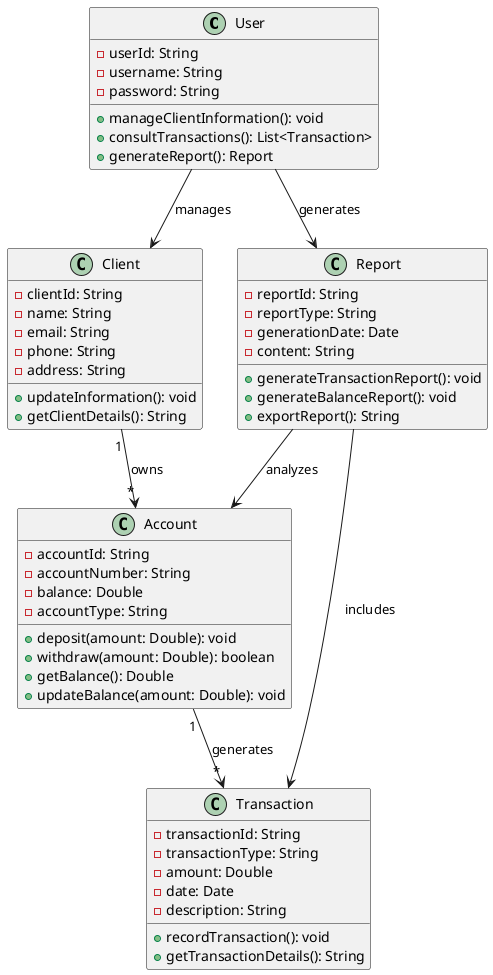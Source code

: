 @startuml
class User {
    - userId: String
    - username: String
    - password: String
    + manageClientInformation(): void
    + consultTransactions(): List<Transaction>
    + generateReport(): Report
}

class Client {
    - clientId: String
    - name: String
    - email: String
    - phone: String
    - address: String
    + updateInformation(): void
    + getClientDetails(): String
}

class Account {
    - accountId: String
    - accountNumber: String
    - balance: Double
    - accountType: String
    + deposit(amount: Double): void
    + withdraw(amount: Double): boolean
    + getBalance(): Double
    + updateBalance(amount: Double): void
}

class Transaction {
    - transactionId: String
    - transactionType: String
    - amount: Double
    - date: Date
    - description: String
    + recordTransaction(): void
    + getTransactionDetails(): String
}

class Report {
    - reportId: String
    - reportType: String
    - generationDate: Date
    - content: String
    + generateTransactionReport(): void
    + generateBalanceReport(): void
    + exportReport(): String
}

User --> Client : manages
Client "1" --> "*" Account : owns
Account "1" --> "*" Transaction : generates
User --> Report : generates
Report --> Transaction : includes
Report --> Account : analyzes
@enduml